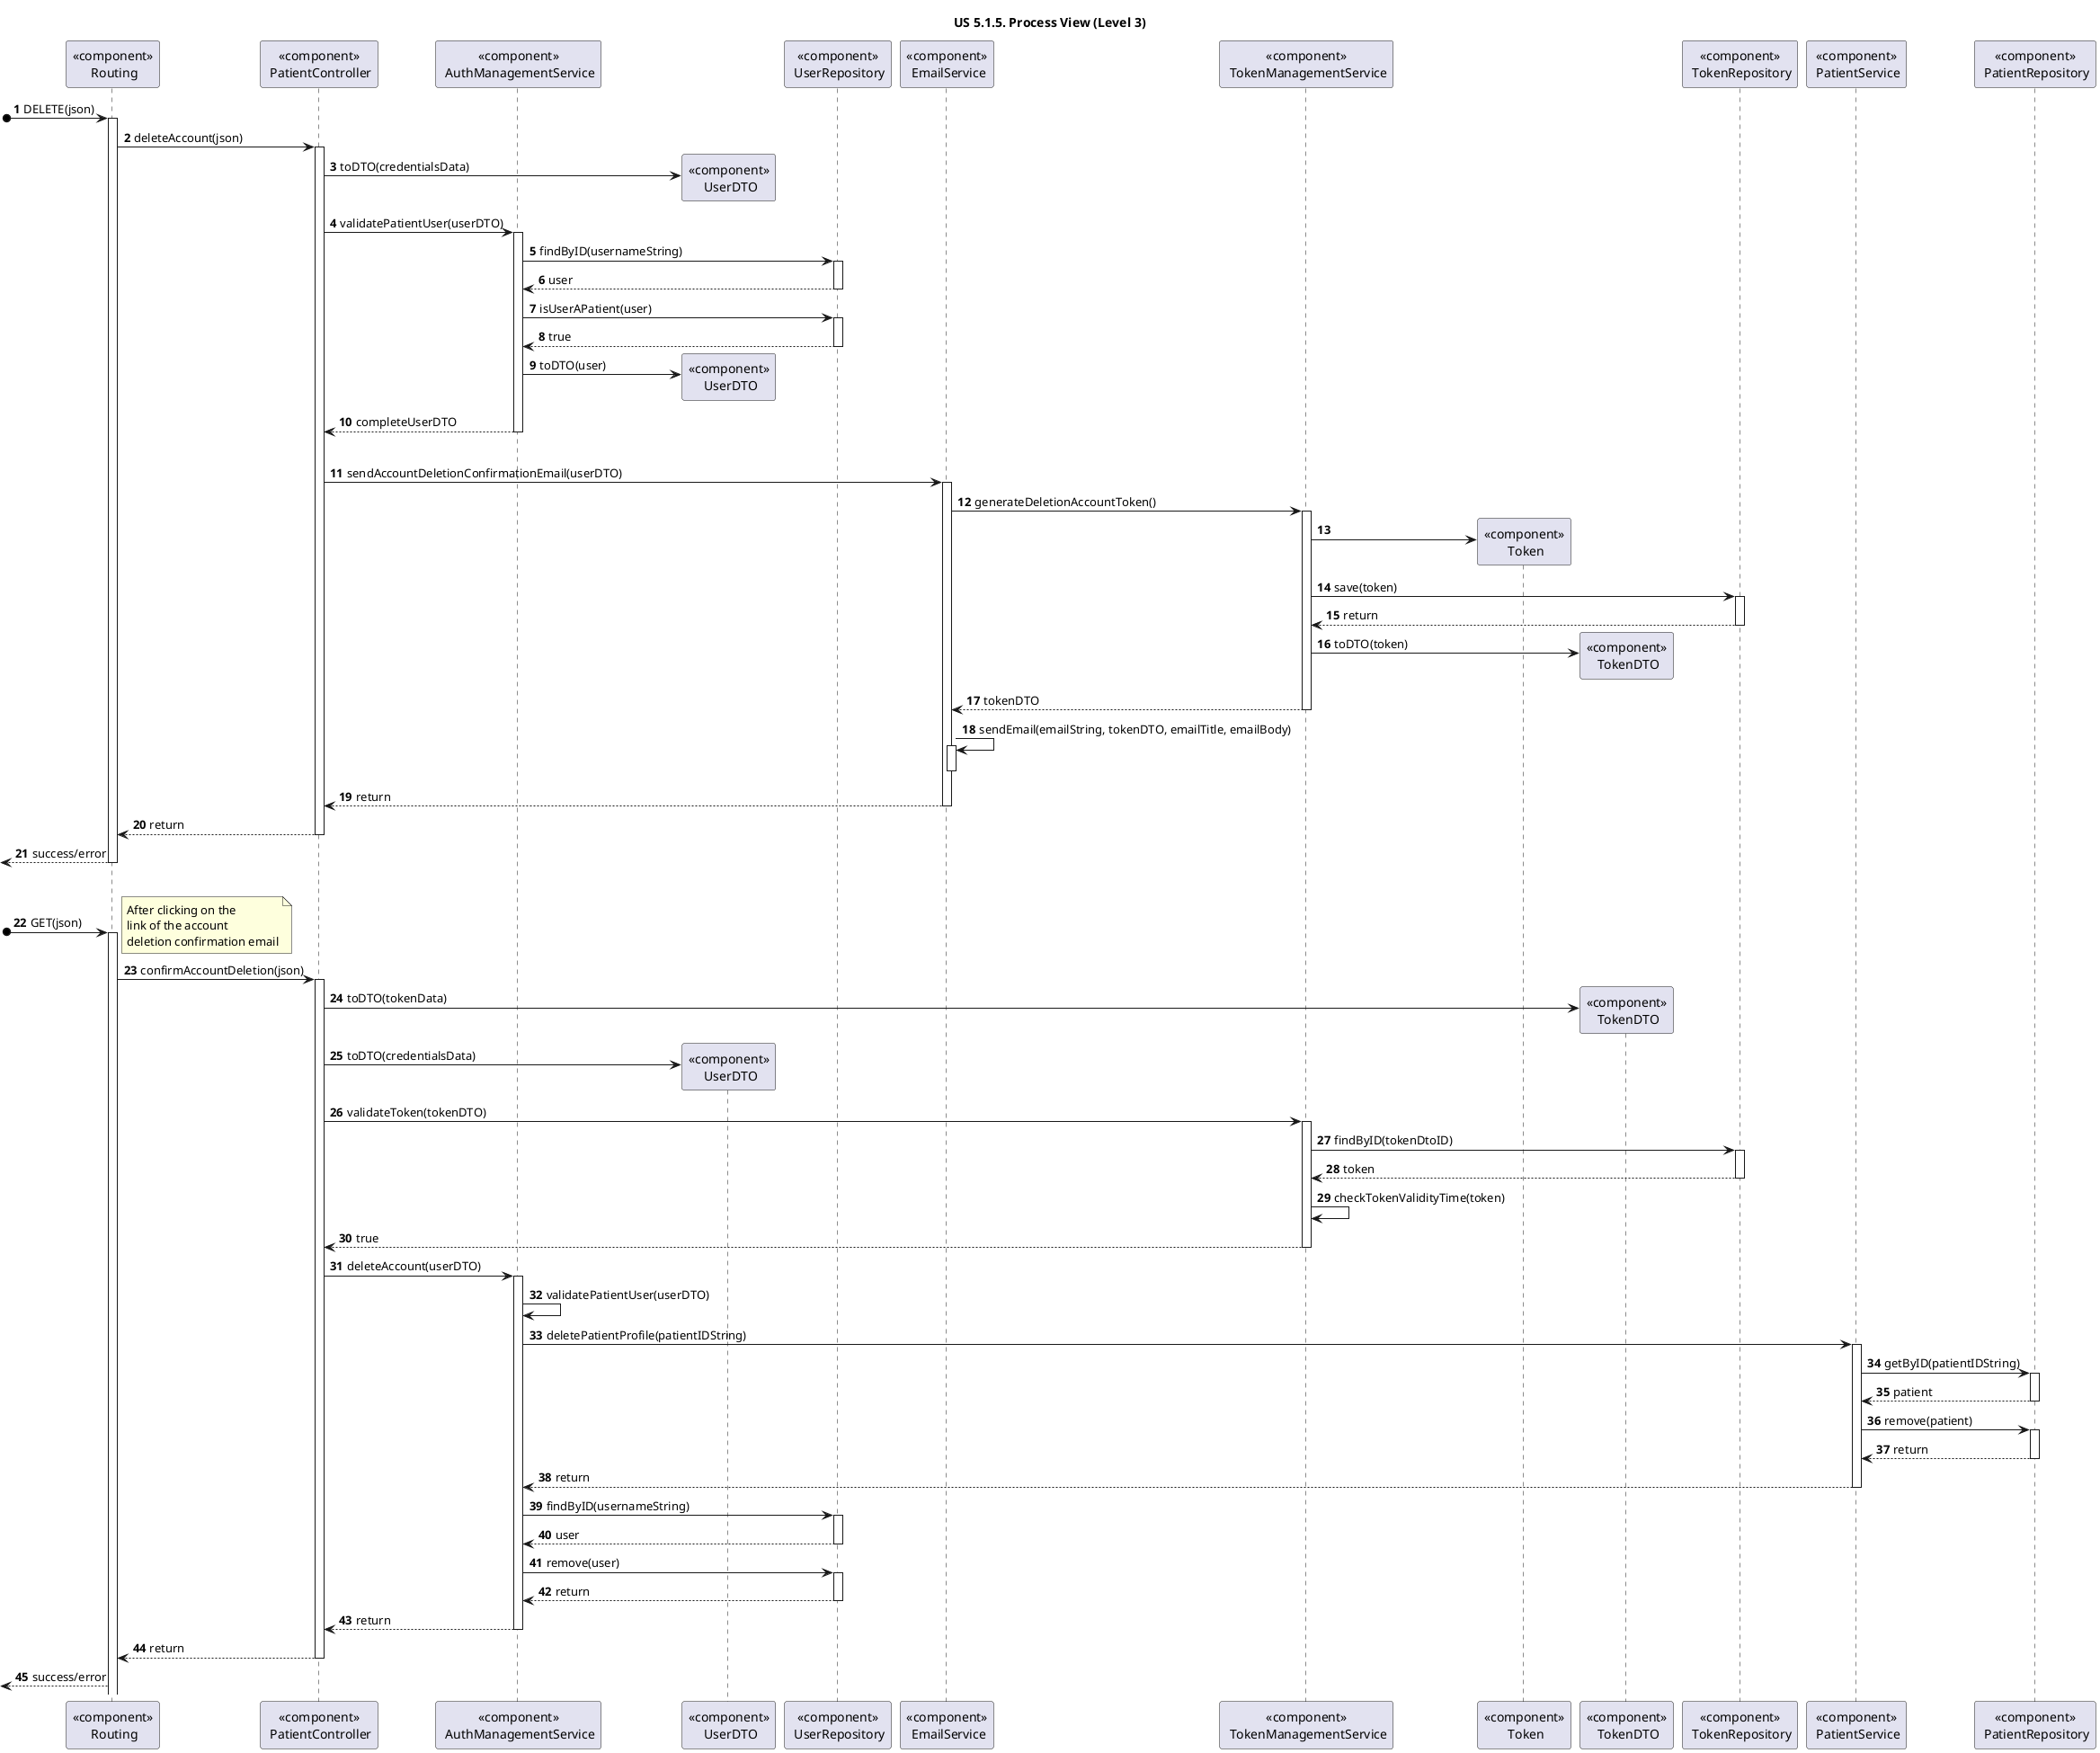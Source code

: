 @startuml
'https://plantuml.com/sequence-diagram

title "US 5.1.5. Process View (Level 3)"

autonumber

participant "<<component>>\n Routing" as ROUTE
participant "<<component>>\n PatientController" as CONTROL

participant "<<component>>\n AuthManagementService" as AUTHServ

participant "<<component>>\n UserDTO" as UserDTO

participant "<<component>>\n UserRepository" as AUTHRepo

participant "<<component>>\n EmailService" as EMAILServ

participant "<<component>>\n TokenManagementService" as TOKENServ
participant "<<component>>\n Token" as TOKEN
participant "<<component>>\n TokenDTO" as TokenDTO
participant "<<component>>\n TokenRepository" as TOKENRepo

participant "<<component>>\n PatientService" as PATIENTServ
participant "<<component>>\n PatientRepository" as PATIENTRepo


[o-> ROUTE : DELETE(json)
activate ROUTE

ROUTE -> CONTROL : deleteAccount(json)
activate CONTROL

CONTROL -> UserDTO** : toDTO(credentialsData)

CONTROL -> AUTHServ : validatePatientUser(userDTO)
activate AUTHServ

AUTHServ -> AUTHRepo : findByID(usernameString)
activate AUTHRepo


AUTHRepo --> AUTHServ : user
deactivate AUTHRepo

AUTHServ -> AUTHRepo : isUserAPatient(user)
activate AUTHRepo

AUTHRepo --> AUTHServ : true
deactivate AUTHRepo

AUTHServ -> UserDTO ** : toDTO(user)

AUTHServ --> CONTROL : completeUserDTO
deactivate AUTHServ

|||
'SENDING EMAIL

CONTROL -> EMAILServ : sendAccountDeletionConfirmationEmail(userDTO)
activate EMAILServ

EMAILServ -> TOKENServ : generateDeletionAccountToken()
activate TOKENServ

TOKENServ -> TOKEN **

TOKENServ -> TOKENRepo : save(token)
activate TOKENRepo


TOKENRepo --> TOKENServ : return
deactivate TOKENRepo

TOKENServ -> TokenDTO ** : toDTO(token)

TOKENServ --> EMAILServ : tokenDTO
deactivate TOKENServ

EMAILServ -> EMAILServ : sendEmail(emailString, tokenDTO, emailTitle, emailBody)
activate EMAILServ
deactivate EMAILServ


EMAILServ --> CONTROL : return
deactivate EMAILServ

CONTROL --> ROUTE : return
deactivate CONTROL

<-- ROUTE : success/error
deactivate ROUTE


|||

'CONFIRMATION

[o-> ROUTE : GET(json)
note left
After clicking on the
link of the account
deletion confirmation email
end note
activate ROUTE

ROUTE -> CONTROL : confirmAccountDeletion(json)
activate CONTROL

CONTROL -> TokenDTO ** : toDTO(tokenData)
CONTROL -> UserDTO ** : toDTO(credentialsData)

CONTROL -> TOKENServ : validateToken(tokenDTO)
activate TOKENServ

TOKENServ -> TOKENRepo : findByID(tokenDtoID)
activate TOKENRepo

TOKENRepo --> TOKENServ : token
deactivate TOKENRepo

TOKENServ -> TOKENServ : checkTokenValidityTime(token)

TOKENServ --> CONTROL : true
deactivate TOKENServ

CONTROL -> AUTHServ : deleteAccount(userDTO)
activate AUTHServ

AUTHServ -> AUTHServ : validatePatientUser(userDTO)

AUTHServ -> PATIENTServ : deletePatientProfile(patientIDString)
activate PATIENTServ

PATIENTServ -> PATIENTRepo : getByID(patientIDString)
activate PATIENTRepo

PATIENTRepo --> PATIENTServ : patient
deactivate PATIENTRepo

PATIENTServ -> PATIENTRepo : remove(patient)
activate PATIENTRepo


PATIENTRepo --> PATIENTServ : return
deactivate PATIENTRepo

PATIENTServ --> AUTHServ : return
deactivate PATIENTServ

AUTHServ -> AUTHRepo :  findByID(usernameString)
activate AUTHRepo

AUTHRepo --> AUTHServ : user
deactivate AUTHRepo

AUTHServ -> AUTHRepo : remove(user)
activate AUTHRepo


AUTHRepo --> AUTHServ : return
deactivate AUTHRepo

AUTHServ --> CONTROL : return
deactivate AUTHServ

CONTROL --> ROUTE : return
deactivate CONTROL

<-- ROUTE : success/error

@enduml